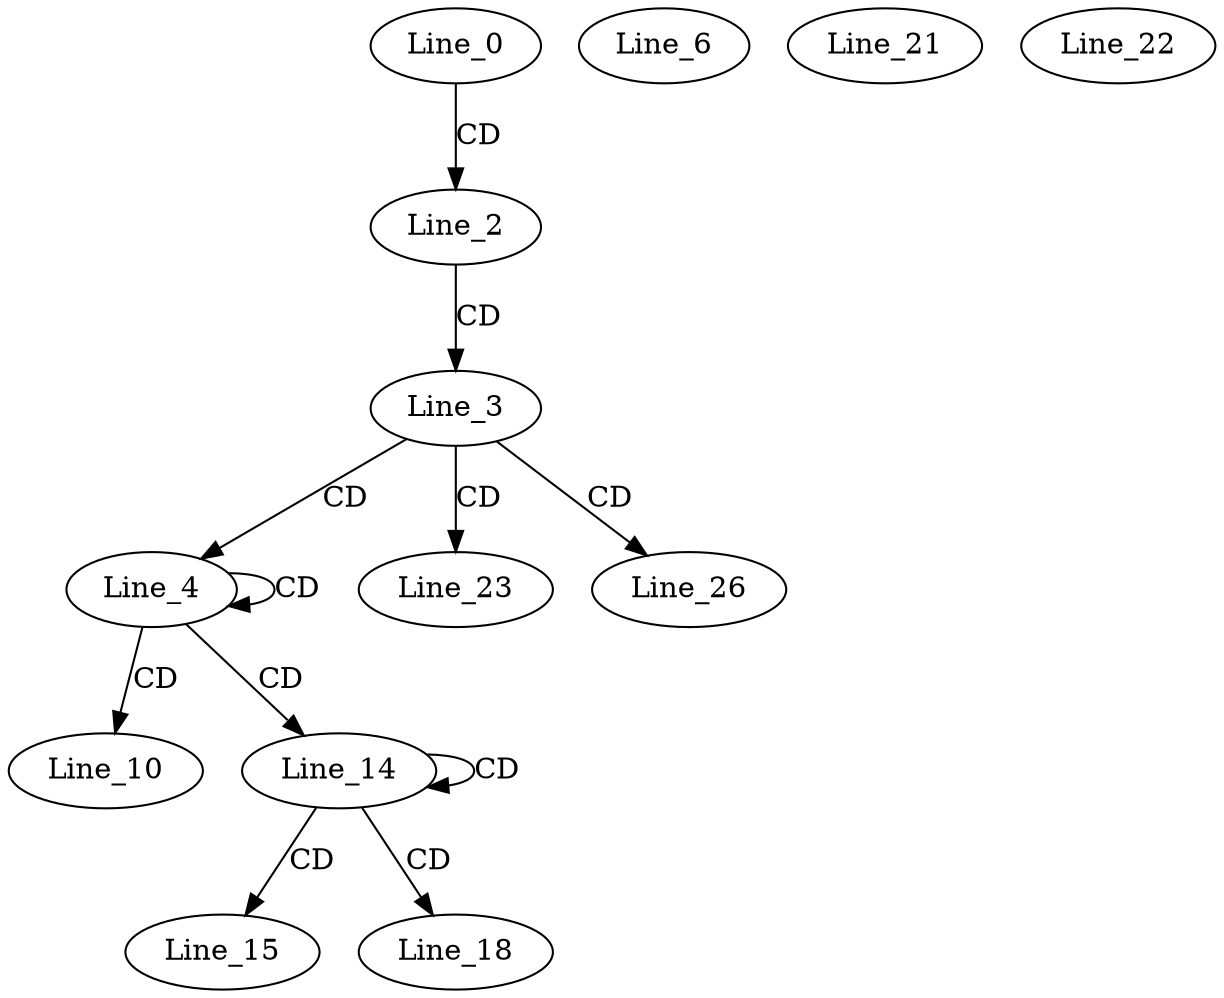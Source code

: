 digraph G {
  Line_0;
  Line_2;
  Line_3;
  Line_4;
  Line_6;
  Line_10;
  Line_14;
  Line_14;
  Line_14;
  Line_15;
  Line_18;
  Line_18;
  Line_18;
  Line_18;
  Line_21;
  Line_22;
  Line_22;
  Line_23;
  Line_26;
  Line_0 -> Line_2 [ label="CD" ];
  Line_2 -> Line_3 [ label="CD" ];
  Line_3 -> Line_4 [ label="CD" ];
  Line_4 -> Line_4 [ label="CD" ];
  Line_4 -> Line_10 [ label="CD" ];
  Line_4 -> Line_14 [ label="CD" ];
  Line_14 -> Line_14 [ label="CD" ];
  Line_14 -> Line_15 [ label="CD" ];
  Line_14 -> Line_18 [ label="CD" ];
  Line_3 -> Line_23 [ label="CD" ];
  Line_3 -> Line_26 [ label="CD" ];
}
